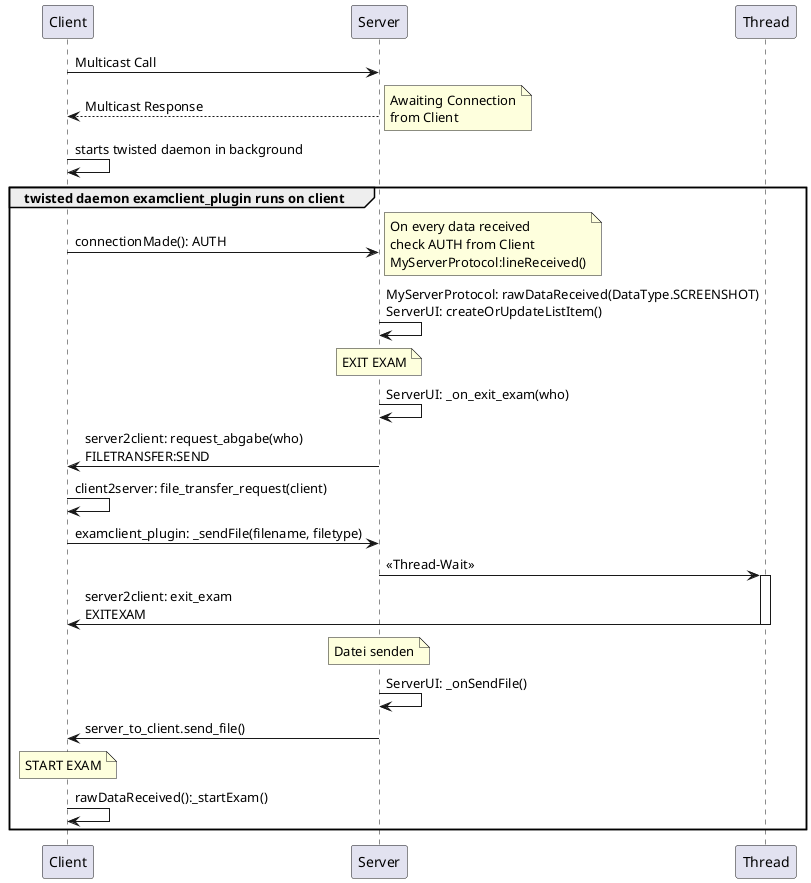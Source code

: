 @startuml
Client -> Server: Multicast Call
Server --> Client: Multicast Response
note right: Awaiting Connection\nfrom Client
Client->Client: starts twisted daemon in background

group twisted daemon examclient_plugin runs on client
	Client -> Server: connectionMade(): AUTH
	note right: On every data received\ncheck AUTH from Client\nMyServerProtocol:lineReceived()
	Server -> Server: MyServerProtocol: rawDataReceived(DataType.SCREENSHOT)\nServerUI: createOrUpdateListItem()
	
	note over Server: EXIT EXAM
	Server -> Server: ServerUI: _on_exit_exam(who)
	Server -> Client: server2client: request_abgabe(who)\nFILETRANSFER:SEND
	
	Client -> Client: client2server: file_transfer_request(client)
	Client -> Server: examclient_plugin: _sendFile(filename, filetype)
	
	
	Server -> Thread: << Thread-Wait >>
	activate Thread
	
	Thread -> Client: server2client: exit_exam\nEXITEXAM
	deactivate Thread
	
	note over Server: Datei senden
	Server -> Server: ServerUI: _onSendFile()
	Server -> Client: server_to_client.send_file()
	
	note over Client: START EXAM
	Client -> Client: rawDataReceived():_startExam()
	
	
end

@enduml 